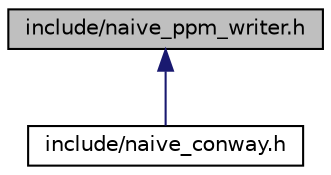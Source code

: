 digraph G
{
  edge [fontname="Helvetica",fontsize="10",labelfontname="Helvetica",labelfontsize="10"];
  node [fontname="Helvetica",fontsize="10",shape=record];
  Node1 [label="include/naive_ppm_writer.h",height=0.2,width=0.4,color="black", fillcolor="grey75", style="filled" fontcolor="black"];
  Node1 -> Node2 [dir=back,color="midnightblue",fontsize="10",style="solid"];
  Node2 [label="include/naive_conway.h",height=0.2,width=0.4,color="black", fillcolor="white", style="filled",URL="$naive__conway_8h.html",tooltip="Fonctions about the simulation of the conways rules applied on the universe structure..."];
}
